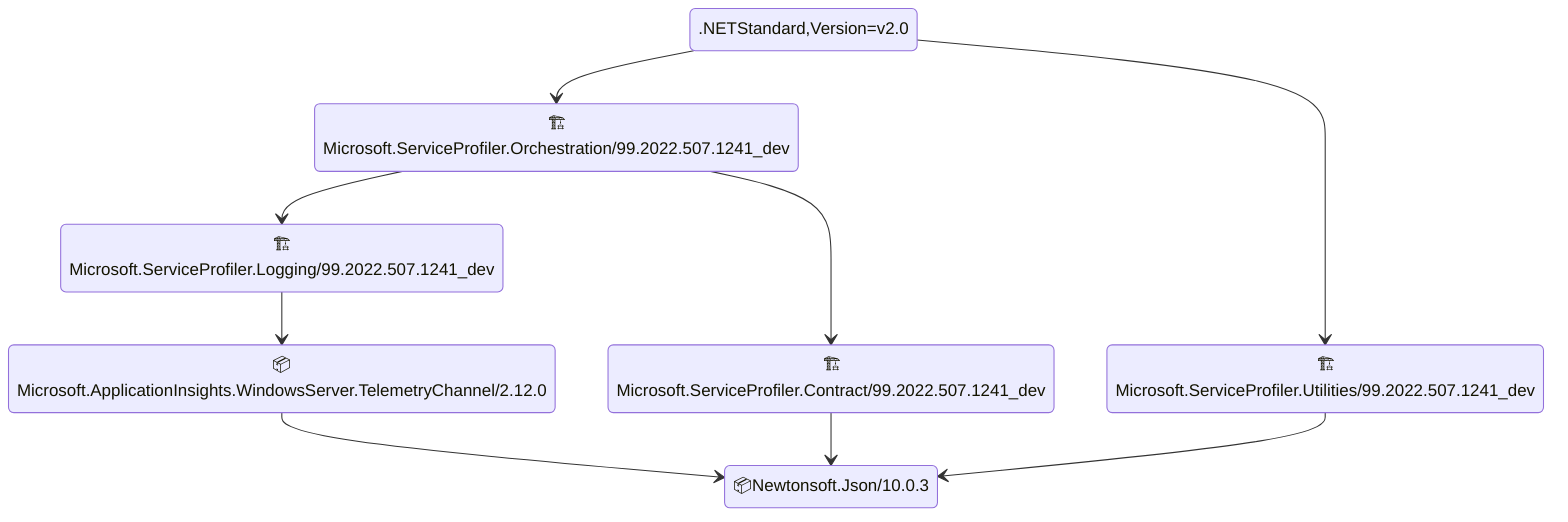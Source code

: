﻿stateDiagram-v2
.NETStandard,Version=v2.0 --> 🏗️Microsoft.ServiceProfiler.Orchestration/99.2022.507.1241_dev
🏗️Microsoft.ServiceProfiler.Orchestration/99.2022.507.1241_dev --> 🏗️Microsoft.ServiceProfiler.Logging/99.2022.507.1241_dev
🏗️Microsoft.ServiceProfiler.Logging/99.2022.507.1241_dev --> 📦Microsoft.ApplicationInsights.WindowsServer.TelemetryChannel/2.12.0
📦Microsoft.ApplicationInsights.WindowsServer.TelemetryChannel/2.12.0 --> 📦Newtonsoft.Json/10.0.3
🏗️Microsoft.ServiceProfiler.Orchestration/99.2022.507.1241_dev --> 🏗️Microsoft.ServiceProfiler.Contract/99.2022.507.1241_dev
🏗️Microsoft.ServiceProfiler.Contract/99.2022.507.1241_dev --> 📦Newtonsoft.Json/10.0.3
.NETStandard,Version=v2.0 --> 🏗️Microsoft.ServiceProfiler.Utilities/99.2022.507.1241_dev
🏗️Microsoft.ServiceProfiler.Utilities/99.2022.507.1241_dev --> 📦Newtonsoft.Json/10.0.3
